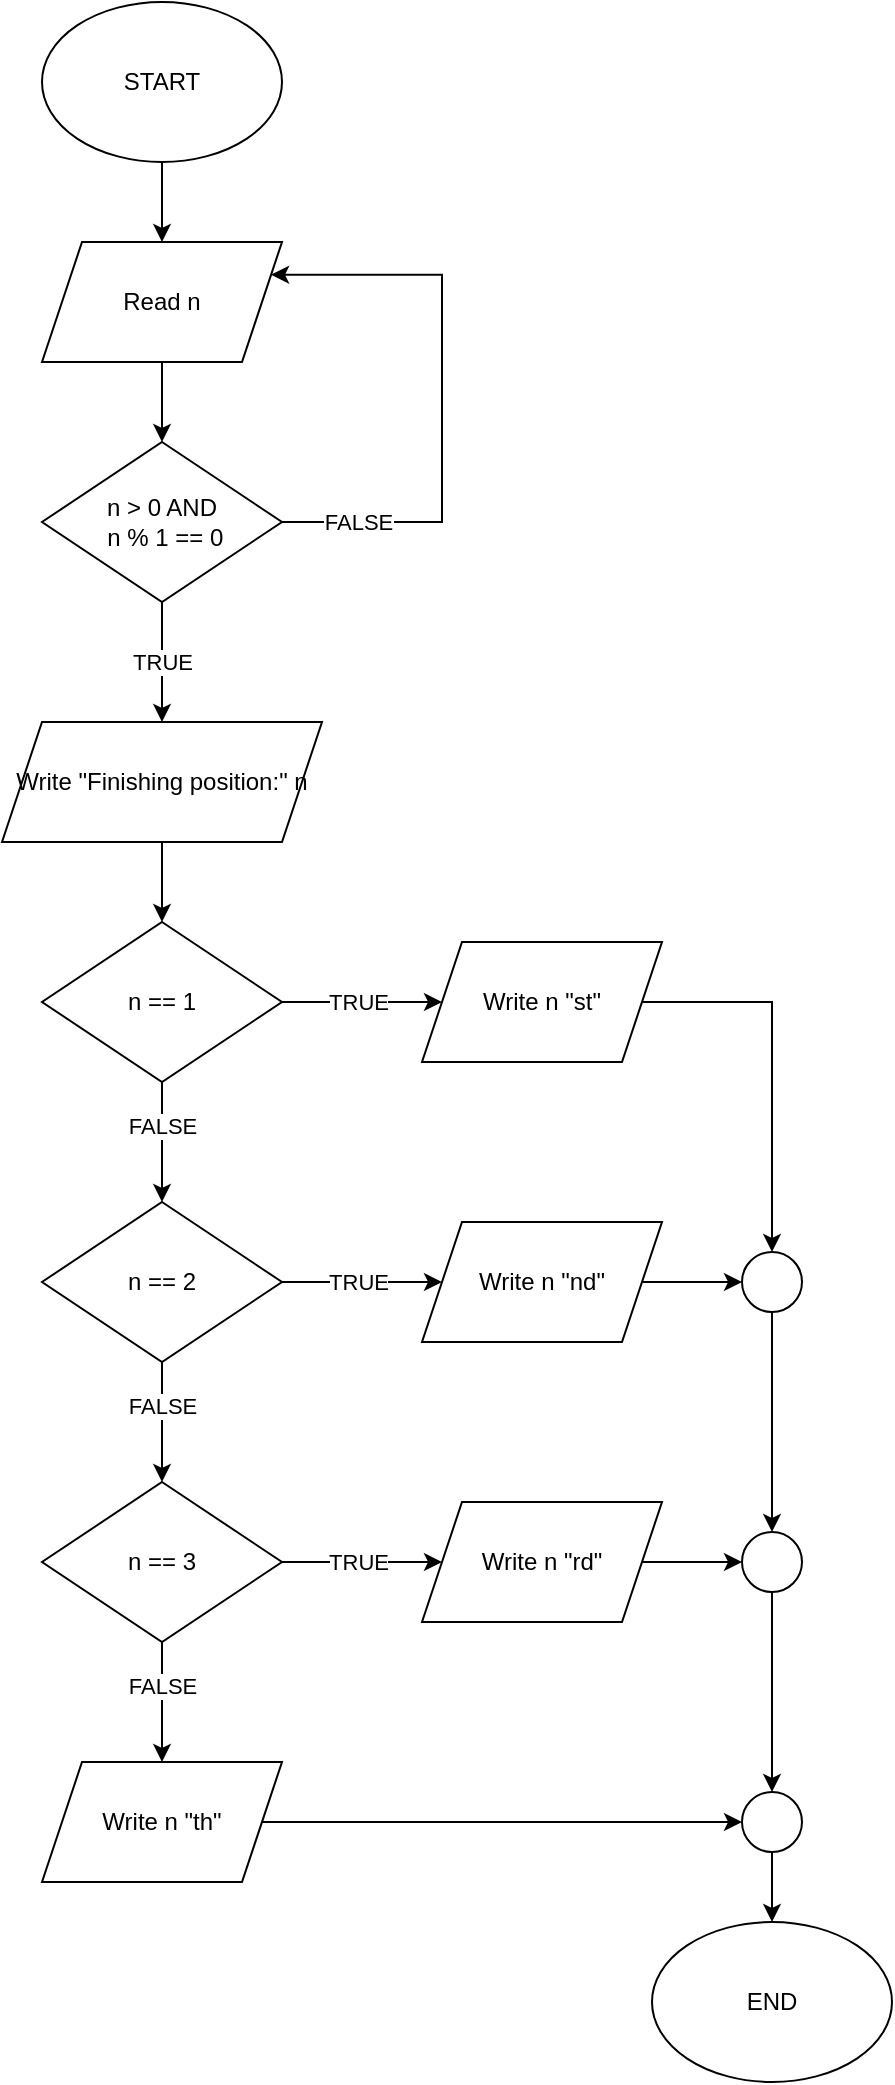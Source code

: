 <mxfile version="26.0.14">
  <diagram name="Pagina-1" id="GTThBBZZqZZXLvh1CAOA">
    <mxGraphModel dx="1364" dy="795" grid="1" gridSize="10" guides="1" tooltips="1" connect="1" arrows="1" fold="1" page="1" pageScale="1" pageWidth="827" pageHeight="1169" math="0" shadow="0">
      <root>
        <mxCell id="0" />
        <mxCell id="1" parent="0" />
        <mxCell id="ET6uv3cH0b9Gmi0lWct8-3" style="edgeStyle=orthogonalEdgeStyle;rounded=0;orthogonalLoop=1;jettySize=auto;html=1;" edge="1" parent="1" source="ET6uv3cH0b9Gmi0lWct8-1" target="ET6uv3cH0b9Gmi0lWct8-2">
          <mxGeometry relative="1" as="geometry" />
        </mxCell>
        <mxCell id="ET6uv3cH0b9Gmi0lWct8-1" value="START" style="ellipse;whiteSpace=wrap;html=1;" vertex="1" parent="1">
          <mxGeometry x="320" width="120" height="80" as="geometry" />
        </mxCell>
        <mxCell id="ET6uv3cH0b9Gmi0lWct8-5" style="edgeStyle=orthogonalEdgeStyle;rounded=0;orthogonalLoop=1;jettySize=auto;html=1;entryX=0.5;entryY=0;entryDx=0;entryDy=0;" edge="1" parent="1" source="ET6uv3cH0b9Gmi0lWct8-2" target="ET6uv3cH0b9Gmi0lWct8-4">
          <mxGeometry relative="1" as="geometry" />
        </mxCell>
        <mxCell id="ET6uv3cH0b9Gmi0lWct8-2" value="Read n" style="shape=parallelogram;perimeter=parallelogramPerimeter;whiteSpace=wrap;html=1;fixedSize=1;" vertex="1" parent="1">
          <mxGeometry x="320" y="120" width="120" height="60" as="geometry" />
        </mxCell>
        <mxCell id="ET6uv3cH0b9Gmi0lWct8-6" style="edgeStyle=orthogonalEdgeStyle;rounded=0;orthogonalLoop=1;jettySize=auto;html=1;entryX=1;entryY=0.25;entryDx=0;entryDy=0;" edge="1" parent="1" source="ET6uv3cH0b9Gmi0lWct8-4" target="ET6uv3cH0b9Gmi0lWct8-2">
          <mxGeometry relative="1" as="geometry">
            <Array as="points">
              <mxPoint x="520" y="260" />
              <mxPoint x="520" y="136" />
            </Array>
          </mxGeometry>
        </mxCell>
        <mxCell id="ET6uv3cH0b9Gmi0lWct8-7" value="FALSE" style="edgeLabel;html=1;align=center;verticalAlign=middle;resizable=0;points=[];" vertex="1" connectable="0" parent="ET6uv3cH0b9Gmi0lWct8-6">
          <mxGeometry x="-0.737" y="-1" relative="1" as="geometry">
            <mxPoint y="-1" as="offset" />
          </mxGeometry>
        </mxCell>
        <mxCell id="ET6uv3cH0b9Gmi0lWct8-8" style="edgeStyle=orthogonalEdgeStyle;rounded=0;orthogonalLoop=1;jettySize=auto;html=1;" edge="1" parent="1" source="ET6uv3cH0b9Gmi0lWct8-4">
          <mxGeometry relative="1" as="geometry">
            <mxPoint x="380" y="360" as="targetPoint" />
          </mxGeometry>
        </mxCell>
        <mxCell id="ET6uv3cH0b9Gmi0lWct8-9" value="TRUE" style="edgeLabel;html=1;align=center;verticalAlign=middle;resizable=0;points=[];" vertex="1" connectable="0" parent="ET6uv3cH0b9Gmi0lWct8-8">
          <mxGeometry x="-0.141" y="2" relative="1" as="geometry">
            <mxPoint x="-2" y="4" as="offset" />
          </mxGeometry>
        </mxCell>
        <mxCell id="ET6uv3cH0b9Gmi0lWct8-4" value="&lt;div&gt;n &amp;gt; 0 AND&lt;/div&gt;&lt;div&gt;&amp;nbsp;n % 1 == 0&lt;/div&gt;" style="rhombus;whiteSpace=wrap;html=1;" vertex="1" parent="1">
          <mxGeometry x="320" y="220" width="120" height="80" as="geometry" />
        </mxCell>
        <mxCell id="ET6uv3cH0b9Gmi0lWct8-11" style="edgeStyle=orthogonalEdgeStyle;rounded=0;orthogonalLoop=1;jettySize=auto;html=1;" edge="1" parent="1" source="ET6uv3cH0b9Gmi0lWct8-10">
          <mxGeometry relative="1" as="geometry">
            <mxPoint x="520" y="500" as="targetPoint" />
          </mxGeometry>
        </mxCell>
        <mxCell id="ET6uv3cH0b9Gmi0lWct8-12" value="TRUE" style="edgeLabel;html=1;align=center;verticalAlign=middle;resizable=0;points=[];" vertex="1" connectable="0" parent="ET6uv3cH0b9Gmi0lWct8-11">
          <mxGeometry x="-0.056" y="2" relative="1" as="geometry">
            <mxPoint y="2" as="offset" />
          </mxGeometry>
        </mxCell>
        <mxCell id="ET6uv3cH0b9Gmi0lWct8-13" style="edgeStyle=orthogonalEdgeStyle;rounded=0;orthogonalLoop=1;jettySize=auto;html=1;" edge="1" parent="1" source="ET6uv3cH0b9Gmi0lWct8-10">
          <mxGeometry relative="1" as="geometry">
            <mxPoint x="380" y="600" as="targetPoint" />
          </mxGeometry>
        </mxCell>
        <mxCell id="ET6uv3cH0b9Gmi0lWct8-14" value="FALSE" style="edgeLabel;html=1;align=center;verticalAlign=middle;resizable=0;points=[];" vertex="1" connectable="0" parent="ET6uv3cH0b9Gmi0lWct8-13">
          <mxGeometry x="-0.273" relative="1" as="geometry">
            <mxPoint as="offset" />
          </mxGeometry>
        </mxCell>
        <mxCell id="ET6uv3cH0b9Gmi0lWct8-10" value="n == 1" style="rhombus;whiteSpace=wrap;html=1;" vertex="1" parent="1">
          <mxGeometry x="320" y="460" width="120" height="80" as="geometry" />
        </mxCell>
        <mxCell id="ET6uv3cH0b9Gmi0lWct8-15" style="edgeStyle=orthogonalEdgeStyle;rounded=0;orthogonalLoop=1;jettySize=auto;html=1;" edge="1" parent="1" source="ET6uv3cH0b9Gmi0lWct8-19">
          <mxGeometry relative="1" as="geometry">
            <mxPoint x="520" y="640" as="targetPoint" />
          </mxGeometry>
        </mxCell>
        <mxCell id="ET6uv3cH0b9Gmi0lWct8-16" value="TRUE" style="edgeLabel;html=1;align=center;verticalAlign=middle;resizable=0;points=[];" vertex="1" connectable="0" parent="ET6uv3cH0b9Gmi0lWct8-15">
          <mxGeometry x="-0.056" y="2" relative="1" as="geometry">
            <mxPoint y="2" as="offset" />
          </mxGeometry>
        </mxCell>
        <mxCell id="ET6uv3cH0b9Gmi0lWct8-17" style="edgeStyle=orthogonalEdgeStyle;rounded=0;orthogonalLoop=1;jettySize=auto;html=1;" edge="1" parent="1" source="ET6uv3cH0b9Gmi0lWct8-19">
          <mxGeometry relative="1" as="geometry">
            <mxPoint x="380" y="740" as="targetPoint" />
          </mxGeometry>
        </mxCell>
        <mxCell id="ET6uv3cH0b9Gmi0lWct8-18" value="FALSE" style="edgeLabel;html=1;align=center;verticalAlign=middle;resizable=0;points=[];" vertex="1" connectable="0" parent="ET6uv3cH0b9Gmi0lWct8-17">
          <mxGeometry x="-0.273" relative="1" as="geometry">
            <mxPoint as="offset" />
          </mxGeometry>
        </mxCell>
        <mxCell id="ET6uv3cH0b9Gmi0lWct8-19" value="n == 2" style="rhombus;whiteSpace=wrap;html=1;" vertex="1" parent="1">
          <mxGeometry x="320" y="600" width="120" height="80" as="geometry" />
        </mxCell>
        <mxCell id="ET6uv3cH0b9Gmi0lWct8-20" style="edgeStyle=orthogonalEdgeStyle;rounded=0;orthogonalLoop=1;jettySize=auto;html=1;" edge="1" parent="1" source="ET6uv3cH0b9Gmi0lWct8-24">
          <mxGeometry relative="1" as="geometry">
            <mxPoint x="520" y="780" as="targetPoint" />
          </mxGeometry>
        </mxCell>
        <mxCell id="ET6uv3cH0b9Gmi0lWct8-21" value="TRUE" style="edgeLabel;html=1;align=center;verticalAlign=middle;resizable=0;points=[];" vertex="1" connectable="0" parent="ET6uv3cH0b9Gmi0lWct8-20">
          <mxGeometry x="-0.056" y="2" relative="1" as="geometry">
            <mxPoint y="2" as="offset" />
          </mxGeometry>
        </mxCell>
        <mxCell id="ET6uv3cH0b9Gmi0lWct8-22" style="edgeStyle=orthogonalEdgeStyle;rounded=0;orthogonalLoop=1;jettySize=auto;html=1;" edge="1" parent="1" source="ET6uv3cH0b9Gmi0lWct8-24">
          <mxGeometry relative="1" as="geometry">
            <mxPoint x="380" y="880" as="targetPoint" />
          </mxGeometry>
        </mxCell>
        <mxCell id="ET6uv3cH0b9Gmi0lWct8-23" value="FALSE" style="edgeLabel;html=1;align=center;verticalAlign=middle;resizable=0;points=[];" vertex="1" connectable="0" parent="ET6uv3cH0b9Gmi0lWct8-22">
          <mxGeometry x="-0.273" relative="1" as="geometry">
            <mxPoint as="offset" />
          </mxGeometry>
        </mxCell>
        <mxCell id="ET6uv3cH0b9Gmi0lWct8-24" value="n == 3" style="rhombus;whiteSpace=wrap;html=1;" vertex="1" parent="1">
          <mxGeometry x="320" y="740" width="120" height="80" as="geometry" />
        </mxCell>
        <mxCell id="ET6uv3cH0b9Gmi0lWct8-33" style="edgeStyle=orthogonalEdgeStyle;rounded=0;orthogonalLoop=1;jettySize=auto;html=1;entryX=0.5;entryY=0;entryDx=0;entryDy=0;" edge="1" parent="1" source="ET6uv3cH0b9Gmi0lWct8-25" target="ET6uv3cH0b9Gmi0lWct8-31">
          <mxGeometry relative="1" as="geometry" />
        </mxCell>
        <mxCell id="ET6uv3cH0b9Gmi0lWct8-25" value="Write n &quot;st&quot;" style="shape=parallelogram;perimeter=parallelogramPerimeter;whiteSpace=wrap;html=1;fixedSize=1;" vertex="1" parent="1">
          <mxGeometry x="510" y="470" width="120" height="60" as="geometry" />
        </mxCell>
        <mxCell id="ET6uv3cH0b9Gmi0lWct8-27" style="edgeStyle=orthogonalEdgeStyle;rounded=0;orthogonalLoop=1;jettySize=auto;html=1;entryX=0.5;entryY=0;entryDx=0;entryDy=0;" edge="1" parent="1" source="ET6uv3cH0b9Gmi0lWct8-26" target="ET6uv3cH0b9Gmi0lWct8-10">
          <mxGeometry relative="1" as="geometry" />
        </mxCell>
        <mxCell id="ET6uv3cH0b9Gmi0lWct8-26" value="Write &quot;Finishing position:&quot; n" style="shape=parallelogram;perimeter=parallelogramPerimeter;whiteSpace=wrap;html=1;fixedSize=1;" vertex="1" parent="1">
          <mxGeometry x="300" y="360" width="160" height="60" as="geometry" />
        </mxCell>
        <mxCell id="ET6uv3cH0b9Gmi0lWct8-34" style="edgeStyle=orthogonalEdgeStyle;rounded=0;orthogonalLoop=1;jettySize=auto;html=1;entryX=0;entryY=0.5;entryDx=0;entryDy=0;" edge="1" parent="1" source="ET6uv3cH0b9Gmi0lWct8-28" target="ET6uv3cH0b9Gmi0lWct8-31">
          <mxGeometry relative="1" as="geometry" />
        </mxCell>
        <mxCell id="ET6uv3cH0b9Gmi0lWct8-28" value="Write n &quot;nd&quot;" style="shape=parallelogram;perimeter=parallelogramPerimeter;whiteSpace=wrap;html=1;fixedSize=1;" vertex="1" parent="1">
          <mxGeometry x="510" y="610" width="120" height="60" as="geometry" />
        </mxCell>
        <mxCell id="ET6uv3cH0b9Gmi0lWct8-36" style="edgeStyle=orthogonalEdgeStyle;rounded=0;orthogonalLoop=1;jettySize=auto;html=1;entryX=0;entryY=0.5;entryDx=0;entryDy=0;" edge="1" parent="1" source="ET6uv3cH0b9Gmi0lWct8-29" target="ET6uv3cH0b9Gmi0lWct8-35">
          <mxGeometry relative="1" as="geometry" />
        </mxCell>
        <mxCell id="ET6uv3cH0b9Gmi0lWct8-29" value="Write n &quot;rd&quot;" style="shape=parallelogram;perimeter=parallelogramPerimeter;whiteSpace=wrap;html=1;fixedSize=1;" vertex="1" parent="1">
          <mxGeometry x="510" y="750" width="120" height="60" as="geometry" />
        </mxCell>
        <mxCell id="ET6uv3cH0b9Gmi0lWct8-40" style="edgeStyle=orthogonalEdgeStyle;rounded=0;orthogonalLoop=1;jettySize=auto;html=1;entryX=0;entryY=0.5;entryDx=0;entryDy=0;" edge="1" parent="1" source="ET6uv3cH0b9Gmi0lWct8-30" target="ET6uv3cH0b9Gmi0lWct8-38">
          <mxGeometry relative="1" as="geometry" />
        </mxCell>
        <mxCell id="ET6uv3cH0b9Gmi0lWct8-30" value="Write n &quot;th&quot;" style="shape=parallelogram;perimeter=parallelogramPerimeter;whiteSpace=wrap;html=1;fixedSize=1;" vertex="1" parent="1">
          <mxGeometry x="320" y="880" width="120" height="60" as="geometry" />
        </mxCell>
        <mxCell id="ET6uv3cH0b9Gmi0lWct8-37" style="edgeStyle=orthogonalEdgeStyle;rounded=0;orthogonalLoop=1;jettySize=auto;html=1;entryX=0.5;entryY=0;entryDx=0;entryDy=0;" edge="1" parent="1" source="ET6uv3cH0b9Gmi0lWct8-31" target="ET6uv3cH0b9Gmi0lWct8-35">
          <mxGeometry relative="1" as="geometry" />
        </mxCell>
        <mxCell id="ET6uv3cH0b9Gmi0lWct8-31" value="" style="ellipse;whiteSpace=wrap;html=1;aspect=fixed;" vertex="1" parent="1">
          <mxGeometry x="670" y="625" width="30" height="30" as="geometry" />
        </mxCell>
        <mxCell id="ET6uv3cH0b9Gmi0lWct8-39" style="edgeStyle=orthogonalEdgeStyle;rounded=0;orthogonalLoop=1;jettySize=auto;html=1;entryX=0.5;entryY=0;entryDx=0;entryDy=0;" edge="1" parent="1" source="ET6uv3cH0b9Gmi0lWct8-35" target="ET6uv3cH0b9Gmi0lWct8-38">
          <mxGeometry relative="1" as="geometry" />
        </mxCell>
        <mxCell id="ET6uv3cH0b9Gmi0lWct8-35" value="" style="ellipse;whiteSpace=wrap;html=1;aspect=fixed;" vertex="1" parent="1">
          <mxGeometry x="670" y="765" width="30" height="30" as="geometry" />
        </mxCell>
        <mxCell id="ET6uv3cH0b9Gmi0lWct8-41" style="edgeStyle=orthogonalEdgeStyle;rounded=0;orthogonalLoop=1;jettySize=auto;html=1;" edge="1" parent="1" source="ET6uv3cH0b9Gmi0lWct8-38" target="ET6uv3cH0b9Gmi0lWct8-42">
          <mxGeometry relative="1" as="geometry">
            <mxPoint x="685" y="1010" as="targetPoint" />
          </mxGeometry>
        </mxCell>
        <mxCell id="ET6uv3cH0b9Gmi0lWct8-38" value="" style="ellipse;whiteSpace=wrap;html=1;aspect=fixed;" vertex="1" parent="1">
          <mxGeometry x="670" y="895" width="30" height="30" as="geometry" />
        </mxCell>
        <mxCell id="ET6uv3cH0b9Gmi0lWct8-42" value="END" style="ellipse;whiteSpace=wrap;html=1;" vertex="1" parent="1">
          <mxGeometry x="625" y="960" width="120" height="80" as="geometry" />
        </mxCell>
      </root>
    </mxGraphModel>
  </diagram>
</mxfile>

